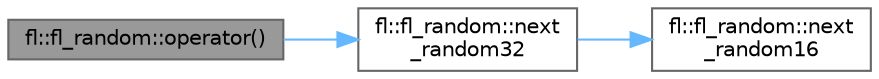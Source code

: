 digraph "fl::fl_random::operator()"
{
 // INTERACTIVE_SVG=YES
 // LATEX_PDF_SIZE
  bgcolor="transparent";
  edge [fontname=Helvetica,fontsize=10,labelfontname=Helvetica,labelfontsize=10];
  node [fontname=Helvetica,fontsize=10,shape=box,height=0.2,width=0.4];
  rankdir="LR";
  Node1 [id="Node000001",label="fl::fl_random::operator()",height=0.2,width=0.4,color="gray40", fillcolor="grey60", style="filled", fontcolor="black",tooltip="Generate a random number in the range [0, n)"];
  Node1 -> Node2 [id="edge1_Node000001_Node000002",color="steelblue1",style="solid",tooltip=" "];
  Node2 [id="Node000002",label="fl::fl_random::next\l_random32",height=0.2,width=0.4,color="grey40", fillcolor="white", style="filled",URL="$d4/da3/classfl_1_1fl__random_a4a278033350f6d38a92bdbdca1bbae55.html#a4a278033350f6d38a92bdbdca1bbae55",tooltip="Generate next 32-bit random number using this instance's seed."];
  Node2 -> Node3 [id="edge2_Node000002_Node000003",color="steelblue1",style="solid",tooltip=" "];
  Node3 [id="Node000003",label="fl::fl_random::next\l_random16",height=0.2,width=0.4,color="grey40", fillcolor="white", style="filled",URL="$d4/da3/classfl_1_1fl__random_ad96698c9b4feb20286fa9c7189fb2e33.html#ad96698c9b4feb20286fa9c7189fb2e33",tooltip="Generate next 16-bit random number using this instance's seed."];
}
